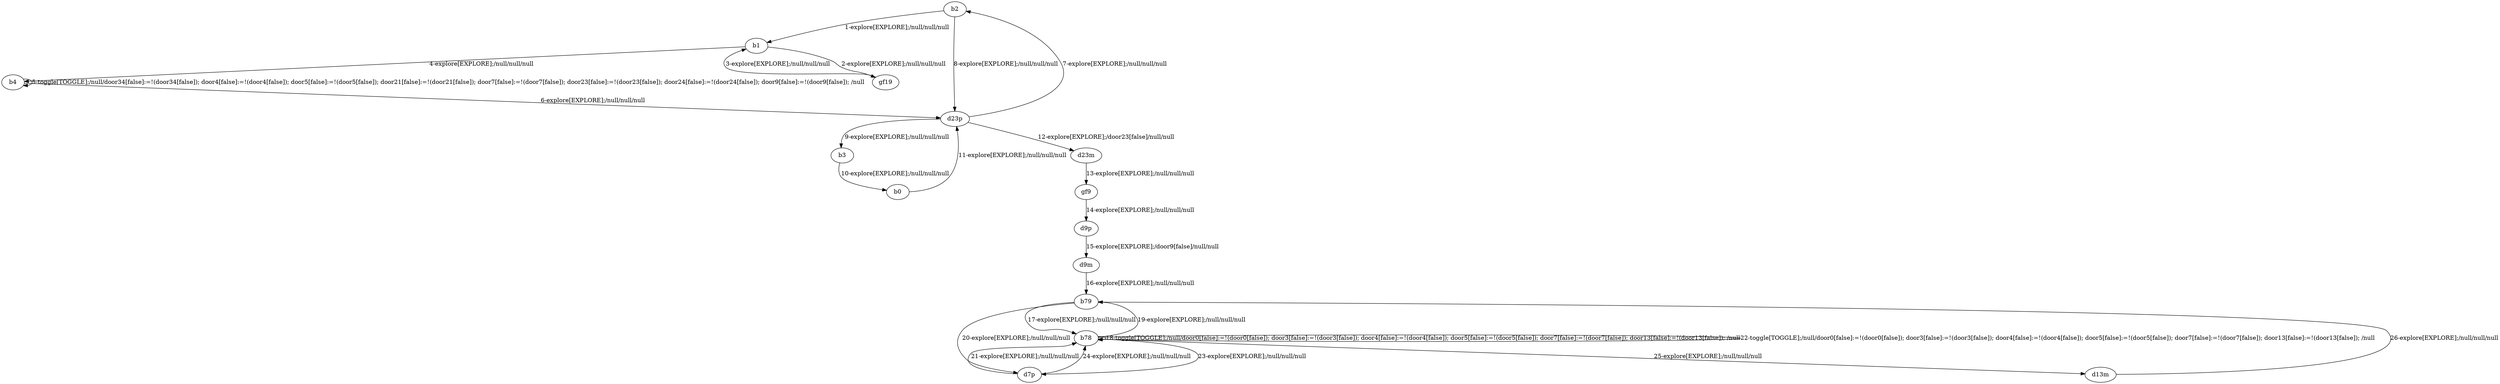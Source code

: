 # Total number of goals covered by this test: 4
# b78 --> b78
# d7p --> b78
# b78 --> d7p
# b78 --> d13m

digraph g {
"b2" -> "b1" [label = "1-explore[EXPLORE];/null/null/null"];
"b1" -> "gf19" [label = "2-explore[EXPLORE];/null/null/null"];
"gf19" -> "b1" [label = "3-explore[EXPLORE];/null/null/null"];
"b1" -> "b4" [label = "4-explore[EXPLORE];/null/null/null"];
"b4" -> "b4" [label = "5-toggle[TOGGLE];/null/door34[false]:=!(door34[false]); door4[false]:=!(door4[false]); door5[false]:=!(door5[false]); door21[false]:=!(door21[false]); door7[false]:=!(door7[false]); door23[false]:=!(door23[false]); door24[false]:=!(door24[false]); door9[false]:=!(door9[false]); /null"];
"b4" -> "d23p" [label = "6-explore[EXPLORE];/null/null/null"];
"d23p" -> "b2" [label = "7-explore[EXPLORE];/null/null/null"];
"b2" -> "d23p" [label = "8-explore[EXPLORE];/null/null/null"];
"d23p" -> "b3" [label = "9-explore[EXPLORE];/null/null/null"];
"b3" -> "b0" [label = "10-explore[EXPLORE];/null/null/null"];
"b0" -> "d23p" [label = "11-explore[EXPLORE];/null/null/null"];
"d23p" -> "d23m" [label = "12-explore[EXPLORE];/door23[false]/null/null"];
"d23m" -> "gf9" [label = "13-explore[EXPLORE];/null/null/null"];
"gf9" -> "d9p" [label = "14-explore[EXPLORE];/null/null/null"];
"d9p" -> "d9m" [label = "15-explore[EXPLORE];/door9[false]/null/null"];
"d9m" -> "b79" [label = "16-explore[EXPLORE];/null/null/null"];
"b79" -> "b78" [label = "17-explore[EXPLORE];/null/null/null"];
"b78" -> "b78" [label = "18-toggle[TOGGLE];/null/door0[false]:=!(door0[false]); door3[false]:=!(door3[false]); door4[false]:=!(door4[false]); door5[false]:=!(door5[false]); door7[false]:=!(door7[false]); door13[false]:=!(door13[false]); /null"];
"b78" -> "b79" [label = "19-explore[EXPLORE];/null/null/null"];
"b79" -> "d7p" [label = "20-explore[EXPLORE];/null/null/null"];
"d7p" -> "b78" [label = "21-explore[EXPLORE];/null/null/null"];
"b78" -> "b78" [label = "22-toggle[TOGGLE];/null/door0[false]:=!(door0[false]); door3[false]:=!(door3[false]); door4[false]:=!(door4[false]); door5[false]:=!(door5[false]); door7[false]:=!(door7[false]); door13[false]:=!(door13[false]); /null"];
"b78" -> "d7p" [label = "23-explore[EXPLORE];/null/null/null"];
"d7p" -> "b78" [label = "24-explore[EXPLORE];/null/null/null"];
"b78" -> "d13m" [label = "25-explore[EXPLORE];/null/null/null"];
"d13m" -> "b79" [label = "26-explore[EXPLORE];/null/null/null"];
}